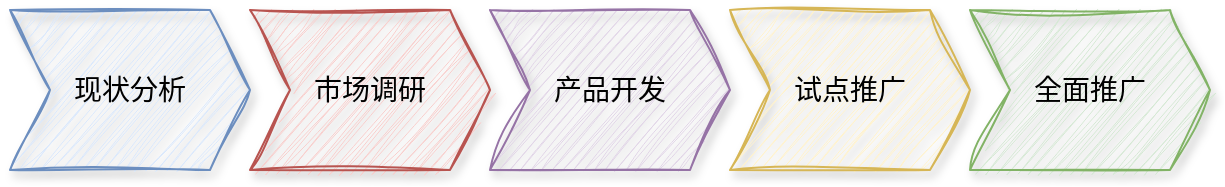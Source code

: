 <mxfile version="24.0.7" type="github">
  <diagram name="第 1 页" id="tW5DRHiUeU8TZFg9zVC-">
    <mxGraphModel dx="1434" dy="790" grid="1" gridSize="10" guides="1" tooltips="1" connect="1" arrows="1" fold="1" page="1" pageScale="1" pageWidth="827" pageHeight="1169" math="0" shadow="0">
      <root>
        <mxCell id="0" />
        <mxCell id="1" parent="0" />
        <mxCell id="bh6j4W7WUFc2_1s6YwnL-1" value="现状分析" style="shape=step;perimeter=stepPerimeter;whiteSpace=wrap;html=1;fixedSize=1;fontSize=14;fillColor=#dae8fc;strokeColor=#6c8ebf;sketch=1;curveFitting=1;jiggle=2;shadow=1;rounded=0;" vertex="1" parent="1">
          <mxGeometry x="60" y="210" width="120" height="80" as="geometry" />
        </mxCell>
        <mxCell id="bh6j4W7WUFc2_1s6YwnL-2" value="市场调研" style="shape=step;perimeter=stepPerimeter;whiteSpace=wrap;html=1;fixedSize=1;fontSize=14;fillColor=#f8cecc;strokeColor=#b85450;sketch=1;curveFitting=1;jiggle=2;shadow=1;rounded=0;" vertex="1" parent="1">
          <mxGeometry x="180" y="210" width="120" height="80" as="geometry" />
        </mxCell>
        <mxCell id="bh6j4W7WUFc2_1s6YwnL-3" value="产品开发" style="shape=step;perimeter=stepPerimeter;whiteSpace=wrap;html=1;fixedSize=1;fontSize=14;fillColor=#e1d5e7;strokeColor=#9673a6;sketch=1;curveFitting=1;jiggle=2;shadow=1;rounded=0;" vertex="1" parent="1">
          <mxGeometry x="300" y="210" width="120" height="80" as="geometry" />
        </mxCell>
        <mxCell id="bh6j4W7WUFc2_1s6YwnL-4" value="试点推广" style="shape=step;perimeter=stepPerimeter;whiteSpace=wrap;html=1;fixedSize=1;fontSize=14;fillColor=#fff2cc;strokeColor=#d6b656;sketch=1;curveFitting=1;jiggle=2;shadow=1;rounded=0;" vertex="1" parent="1">
          <mxGeometry x="420" y="210" width="120" height="80" as="geometry" />
        </mxCell>
        <mxCell id="bh6j4W7WUFc2_1s6YwnL-5" value="全面推广" style="shape=step;perimeter=stepPerimeter;whiteSpace=wrap;html=1;fixedSize=1;fontSize=14;fillColor=#d5e8d4;strokeColor=#82b366;sketch=1;curveFitting=1;jiggle=2;shadow=1;rounded=0;" vertex="1" parent="1">
          <mxGeometry x="540" y="210" width="120" height="80" as="geometry" />
        </mxCell>
      </root>
    </mxGraphModel>
  </diagram>
</mxfile>
